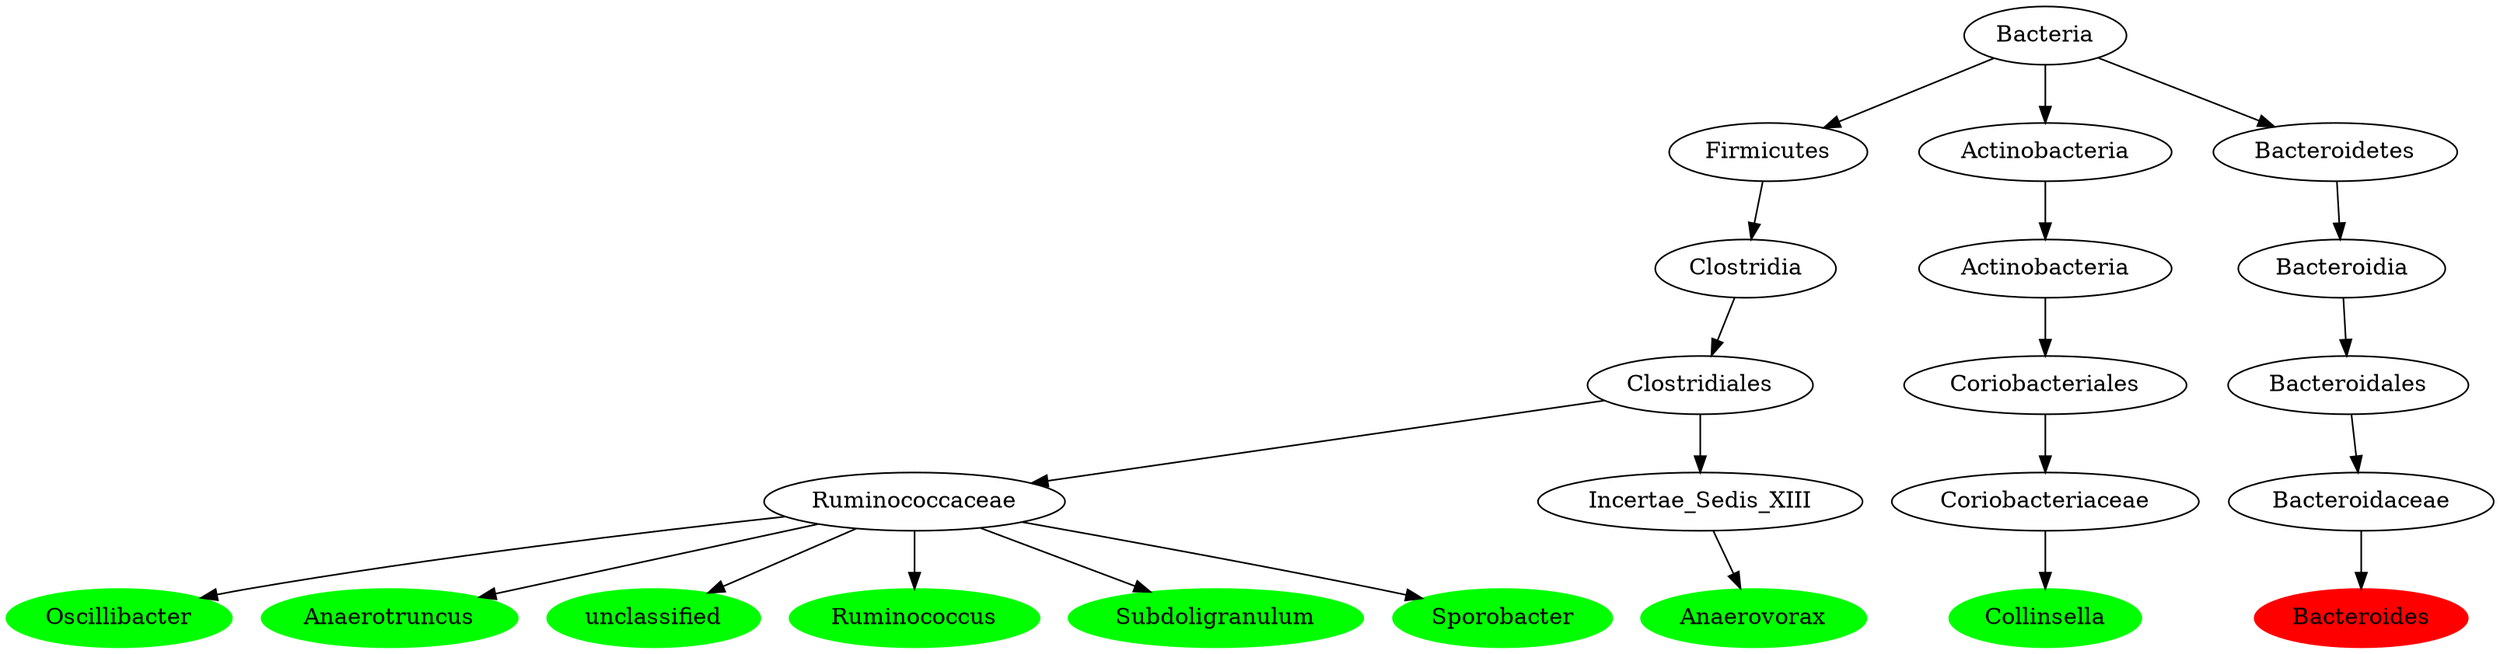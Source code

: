 digraph G { 
	RuminococcaceaeOscillibacter [label="Oscillibacter", color="green", style=filled];
	ClostridialesRuminococcaceae [label="Ruminococcaceae"];
	RuminococcaceaeOscillibacter [label="Oscillibacter"];
	ClostridialesRuminococcaceae -> RuminococcaceaeOscillibacter;
	ClostridiaClostridiales [label="Clostridiales"];
	ClostridialesRuminococcaceae [label="Ruminococcaceae"];
	ClostridiaClostridiales -> ClostridialesRuminococcaceae;
	FirmicutesClostridia [label="Clostridia"];
	ClostridiaClostridiales [label="Clostridiales"];
	FirmicutesClostridia -> ClostridiaClostridiales;
	BacteriaFirmicutes [label="Firmicutes"];
	FirmicutesClostridia [label="Clostridia"];
	BacteriaFirmicutes -> FirmicutesClostridia;
	Bacteria [label="Bacteria"];
	BacteriaFirmicutes [label="Firmicutes"];
	Bacteria -> BacteriaFirmicutes;
	RuminococcaceaeAnaerotruncus [label="Anaerotruncus", color="green", style=filled];
	ClostridialesRuminococcaceae [label="Ruminococcaceae"];
	RuminococcaceaeAnaerotruncus [label="Anaerotruncus"];
	ClostridialesRuminococcaceae -> RuminococcaceaeAnaerotruncus;
	Ruminococcaceaeunclassified [label="unclassified", color="green", style=filled];
	ClostridialesRuminococcaceae [label="Ruminococcaceae"];
	Ruminococcaceaeunclassified [label="unclassified"];
	ClostridialesRuminococcaceae -> Ruminococcaceaeunclassified;
	RuminococcaceaeRuminococcus [label="Ruminococcus", color="green", style=filled];
	ClostridialesRuminococcaceae [label="Ruminococcaceae"];
	RuminococcaceaeRuminococcus [label="Ruminococcus"];
	ClostridialesRuminococcaceae -> RuminococcaceaeRuminococcus;
	RuminococcaceaeSubdoligranulum [label="Subdoligranulum", color="green", style=filled];
	ClostridialesRuminococcaceae [label="Ruminococcaceae"];
	RuminococcaceaeSubdoligranulum [label="Subdoligranulum"];
	ClostridialesRuminococcaceae -> RuminococcaceaeSubdoligranulum;
	RuminococcaceaeSporobacter [label="Sporobacter", color="green", style=filled];
	ClostridialesRuminococcaceae [label="Ruminococcaceae"];
	RuminococcaceaeSporobacter [label="Sporobacter"];
	ClostridialesRuminococcaceae -> RuminococcaceaeSporobacter;
	Incertae_Sedis_XIIIAnaerovorax [label="Anaerovorax", color="green", style=filled];
	ClostridialesIncertae_Sedis_XIII [label="Incertae_Sedis_XIII"];
	Incertae_Sedis_XIIIAnaerovorax [label="Anaerovorax"];
	ClostridialesIncertae_Sedis_XIII -> Incertae_Sedis_XIIIAnaerovorax;
	ClostridiaClostridiales [label="Clostridiales"];
	ClostridialesIncertae_Sedis_XIII [label="Incertae_Sedis_XIII"];
	ClostridiaClostridiales -> ClostridialesIncertae_Sedis_XIII;
	CoriobacteriaceaeCollinsella [label="Collinsella", color="green", style=filled];
	CoriobacterialesCoriobacteriaceae [label="Coriobacteriaceae"];
	CoriobacteriaceaeCollinsella [label="Collinsella"];
	CoriobacterialesCoriobacteriaceae -> CoriobacteriaceaeCollinsella;
	ActinobacteriaCoriobacteriales [label="Coriobacteriales"];
	CoriobacterialesCoriobacteriaceae [label="Coriobacteriaceae"];
	ActinobacteriaCoriobacteriales -> CoriobacterialesCoriobacteriaceae;
	ActinobacteriaActinobacteria [label="Actinobacteria"];
	ActinobacteriaCoriobacteriales [label="Coriobacteriales"];
	ActinobacteriaActinobacteria -> ActinobacteriaCoriobacteriales;
	BacteriaActinobacteria [label="Actinobacteria"];
	ActinobacteriaActinobacteria [label="Actinobacteria"];
	BacteriaActinobacteria -> ActinobacteriaActinobacteria;
	Bacteria [label="Bacteria"];
	BacteriaActinobacteria [label="Actinobacteria"];
	Bacteria -> BacteriaActinobacteria;
	BacteroidaceaeBacteroides [label="Bacteroides", color="red", style=filled];
	BacteroidalesBacteroidaceae [label="Bacteroidaceae"];
	BacteroidaceaeBacteroides [label="Bacteroides"];
	BacteroidalesBacteroidaceae -> BacteroidaceaeBacteroides;
	BacteroidiaBacteroidales [label="Bacteroidales"];
	BacteroidalesBacteroidaceae [label="Bacteroidaceae"];
	BacteroidiaBacteroidales -> BacteroidalesBacteroidaceae;
	BacteroidetesBacteroidia [label="Bacteroidia"];
	BacteroidiaBacteroidales [label="Bacteroidales"];
	BacteroidetesBacteroidia -> BacteroidiaBacteroidales;
	BacteriaBacteroidetes [label="Bacteroidetes"];
	BacteroidetesBacteroidia [label="Bacteroidia"];
	BacteriaBacteroidetes -> BacteroidetesBacteroidia;
	Bacteria [label="Bacteria"];
	BacteriaBacteroidetes [label="Bacteroidetes"];
	Bacteria -> BacteriaBacteroidetes;

 }